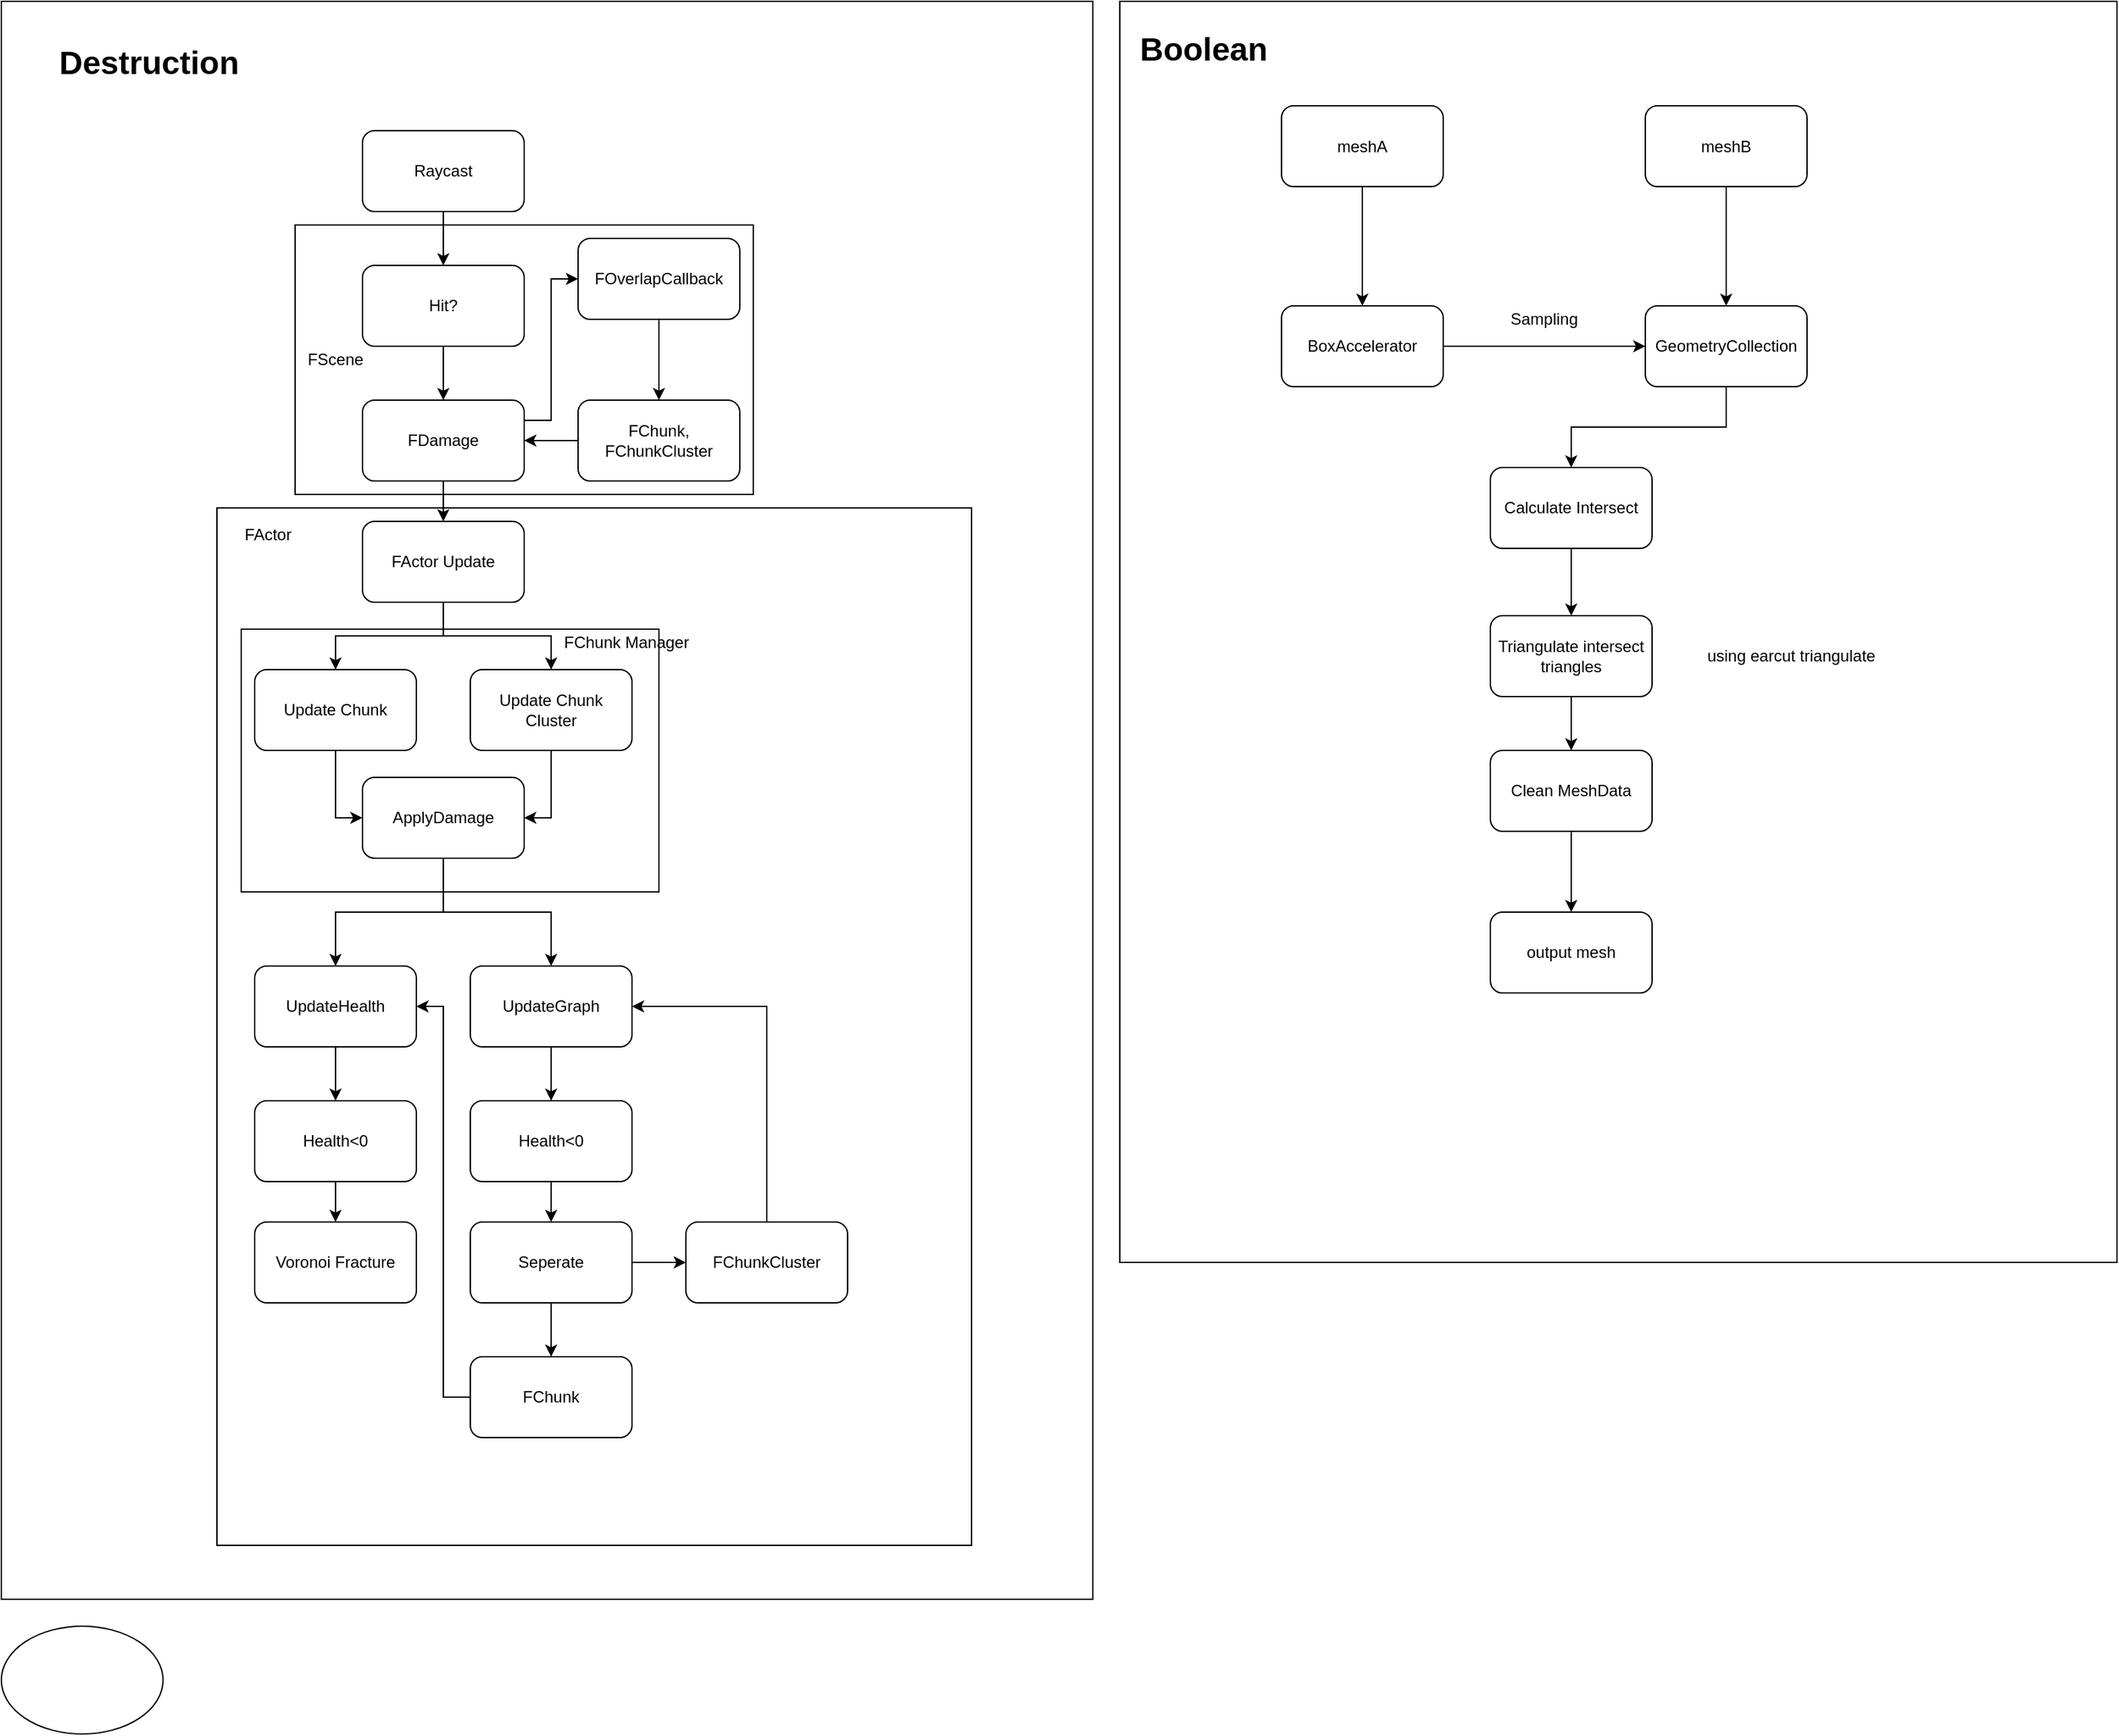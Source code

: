 <mxfile version="12.2.4" pages="1"><diagram id="JZwHK8Tq7lfej3DAs-Ah" name="Page-1"><mxGraphModel dx="1545" dy="2379" grid="1" gridSize="10" guides="1" tooltips="1" connect="1" arrows="1" fold="1" page="1" pageScale="1" pageWidth="827" pageHeight="1169" math="0" shadow="0"><root><mxCell id="0"/><mxCell id="1" parent="0"/><mxCell id="55" value="" style="rounded=0;whiteSpace=wrap;html=1;" parent="1" vertex="1"><mxGeometry x="-50" y="-46" width="810" height="1186" as="geometry"/></mxCell><mxCell id="25" value="" style="rounded=0;whiteSpace=wrap;html=1;" parent="1" vertex="1"><mxGeometry x="110" y="330" width="560" height="770" as="geometry"/></mxCell><mxCell id="26" value="" style="rounded=0;whiteSpace=wrap;html=1;" parent="1" vertex="1"><mxGeometry x="128" y="420" width="310" height="195" as="geometry"/></mxCell><object label="" id="23"><mxCell style="rounded=0;whiteSpace=wrap;html=1;" parent="1" vertex="1"><mxGeometry x="168" y="120" width="340" height="200" as="geometry"/></mxCell></object><mxCell id="4" value="" style="edgeStyle=orthogonalEdgeStyle;rounded=0;orthogonalLoop=1;jettySize=auto;html=1;" parent="1" source="2" target="3" edge="1"><mxGeometry relative="1" as="geometry"/></mxCell><mxCell id="2" value="Raycast" style="rounded=1;whiteSpace=wrap;html=1;" parent="1" vertex="1"><mxGeometry x="218" y="50" width="120" height="60" as="geometry"/></mxCell><mxCell id="6" value="" style="edgeStyle=orthogonalEdgeStyle;rounded=0;orthogonalLoop=1;jettySize=auto;html=1;" parent="1" source="3" target="5" edge="1"><mxGeometry relative="1" as="geometry"/></mxCell><mxCell id="3" value="Hit?" style="rounded=1;whiteSpace=wrap;html=1;" parent="1" vertex="1"><mxGeometry x="218" y="150" width="120" height="60" as="geometry"/></mxCell><mxCell id="10" value="" style="edgeStyle=orthogonalEdgeStyle;rounded=0;orthogonalLoop=1;jettySize=auto;html=1;entryX=0;entryY=0.5;entryDx=0;entryDy=0;exitX=1;exitY=0.25;exitDx=0;exitDy=0;" parent="1" source="5" target="7" edge="1"><mxGeometry relative="1" as="geometry"/></mxCell><mxCell id="15" value="" style="edgeStyle=orthogonalEdgeStyle;rounded=0;orthogonalLoop=1;jettySize=auto;html=1;" parent="1" source="5" target="14" edge="1"><mxGeometry relative="1" as="geometry"/></mxCell><mxCell id="5" value="FDamage" style="rounded=1;whiteSpace=wrap;html=1;" parent="1" vertex="1"><mxGeometry x="218" y="250" width="120" height="60" as="geometry"/></mxCell><mxCell id="17" value="" style="edgeStyle=orthogonalEdgeStyle;rounded=0;orthogonalLoop=1;jettySize=auto;html=1;" parent="1" source="14" target="16" edge="1"><mxGeometry relative="1" as="geometry"/></mxCell><mxCell id="19" value="" style="edgeStyle=orthogonalEdgeStyle;rounded=0;orthogonalLoop=1;jettySize=auto;html=1;" parent="1" source="14" target="18" edge="1"><mxGeometry relative="1" as="geometry"/></mxCell><mxCell id="14" value="FActor Update" style="rounded=1;whiteSpace=wrap;html=1;" parent="1" vertex="1"><mxGeometry x="218" y="340" width="120" height="60" as="geometry"/></mxCell><mxCell id="32" style="edgeStyle=orthogonalEdgeStyle;rounded=0;orthogonalLoop=1;jettySize=auto;html=1;exitX=0.5;exitY=1;exitDx=0;exitDy=0;entryX=1;entryY=0.5;entryDx=0;entryDy=0;" parent="1" source="18" target="29" edge="1"><mxGeometry relative="1" as="geometry"/></mxCell><mxCell id="18" value="Update Chunk&lt;br&gt;Cluster" style="rounded=1;whiteSpace=wrap;html=1;" parent="1" vertex="1"><mxGeometry x="298" y="450" width="120" height="60" as="geometry"/></mxCell><mxCell id="31" style="edgeStyle=orthogonalEdgeStyle;rounded=0;orthogonalLoop=1;jettySize=auto;html=1;exitX=0.5;exitY=1;exitDx=0;exitDy=0;entryX=0;entryY=0.5;entryDx=0;entryDy=0;" parent="1" source="16" target="29" edge="1"><mxGeometry relative="1" as="geometry"/></mxCell><mxCell id="16" value="Update Chunk" style="rounded=1;whiteSpace=wrap;html=1;" parent="1" vertex="1"><mxGeometry x="138" y="450" width="120" height="60" as="geometry"/></mxCell><mxCell id="12" value="" style="edgeStyle=orthogonalEdgeStyle;rounded=0;orthogonalLoop=1;jettySize=auto;html=1;" parent="1" source="7" target="11" edge="1"><mxGeometry relative="1" as="geometry"/></mxCell><mxCell id="7" value="FOverlapCallback" style="rounded=1;whiteSpace=wrap;html=1;" parent="1" vertex="1"><mxGeometry x="378" y="130" width="120" height="60" as="geometry"/></mxCell><mxCell id="13" style="edgeStyle=orthogonalEdgeStyle;rounded=0;orthogonalLoop=1;jettySize=auto;html=1;entryX=1;entryY=0.5;entryDx=0;entryDy=0;" parent="1" source="11" target="5" edge="1"><mxGeometry relative="1" as="geometry"/></mxCell><mxCell id="11" value="FChunk,&lt;br&gt;FChunkCluster" style="rounded=1;whiteSpace=wrap;html=1;" parent="1" vertex="1"><mxGeometry x="378" y="250" width="120" height="60" as="geometry"/></mxCell><mxCell id="24" value="FScene" style="text;html=1;strokeColor=none;fillColor=none;align=center;verticalAlign=middle;whiteSpace=wrap;rounded=0;" parent="1" vertex="1"><mxGeometry x="178" y="210" width="40" height="20" as="geometry"/></mxCell><mxCell id="27" value="FChunk Manager" style="text;html=1;strokeColor=none;fillColor=none;align=center;verticalAlign=middle;whiteSpace=wrap;rounded=0;" parent="1" vertex="1"><mxGeometry x="358" y="420" width="112" height="20" as="geometry"/></mxCell><mxCell id="28" value="FActor" style="text;html=1;strokeColor=none;fillColor=none;align=center;verticalAlign=middle;whiteSpace=wrap;rounded=0;" parent="1" vertex="1"><mxGeometry x="128" y="340" width="40" height="20" as="geometry"/></mxCell><mxCell id="36" style="edgeStyle=orthogonalEdgeStyle;rounded=0;orthogonalLoop=1;jettySize=auto;html=1;exitX=0.5;exitY=1;exitDx=0;exitDy=0;" parent="1" source="29" target="35" edge="1"><mxGeometry relative="1" as="geometry"/></mxCell><mxCell id="38" style="edgeStyle=orthogonalEdgeStyle;rounded=0;orthogonalLoop=1;jettySize=auto;html=1;exitX=0.5;exitY=1;exitDx=0;exitDy=0;" parent="1" source="29" target="37" edge="1"><mxGeometry relative="1" as="geometry"/></mxCell><mxCell id="29" value="ApplyDamage" style="rounded=1;whiteSpace=wrap;html=1;" parent="1" vertex="1"><mxGeometry x="218" y="530" width="120" height="60" as="geometry"/></mxCell><mxCell id="40" style="edgeStyle=orthogonalEdgeStyle;rounded=0;orthogonalLoop=1;jettySize=auto;html=1;exitX=0.5;exitY=1;exitDx=0;exitDy=0;" parent="1" source="35" target="39" edge="1"><mxGeometry relative="1" as="geometry"/></mxCell><mxCell id="35" value="UpdateHealth" style="rounded=1;whiteSpace=wrap;html=1;" parent="1" vertex="1"><mxGeometry x="138" y="670" width="120" height="60" as="geometry"/></mxCell><mxCell id="44" value="" style="edgeStyle=orthogonalEdgeStyle;rounded=0;orthogonalLoop=1;jettySize=auto;html=1;" parent="1" source="37" target="43" edge="1"><mxGeometry relative="1" as="geometry"/></mxCell><mxCell id="37" value="UpdateGraph" style="rounded=1;whiteSpace=wrap;html=1;" parent="1" vertex="1"><mxGeometry x="298" y="670" width="120" height="60" as="geometry"/></mxCell><mxCell id="46" value="" style="edgeStyle=orthogonalEdgeStyle;rounded=0;orthogonalLoop=1;jettySize=auto;html=1;" parent="1" source="43" target="45" edge="1"><mxGeometry relative="1" as="geometry"/></mxCell><mxCell id="43" value="Health&amp;lt;0" style="rounded=1;whiteSpace=wrap;html=1;" parent="1" vertex="1"><mxGeometry x="298" y="770" width="120" height="60" as="geometry"/></mxCell><mxCell id="47" style="edgeStyle=orthogonalEdgeStyle;rounded=0;orthogonalLoop=1;jettySize=auto;html=1;exitX=0;exitY=0.5;exitDx=0;exitDy=0;entryX=1;entryY=0.5;entryDx=0;entryDy=0;" parent="1" source="48" target="35" edge="1"><mxGeometry relative="1" as="geometry"/></mxCell><mxCell id="49" value="" style="edgeStyle=orthogonalEdgeStyle;rounded=0;orthogonalLoop=1;jettySize=auto;html=1;" parent="1" source="45" target="48" edge="1"><mxGeometry relative="1" as="geometry"/></mxCell><mxCell id="51" value="" style="edgeStyle=orthogonalEdgeStyle;rounded=0;orthogonalLoop=1;jettySize=auto;html=1;" parent="1" source="45" target="50" edge="1"><mxGeometry relative="1" as="geometry"/></mxCell><mxCell id="45" value="Seperate" style="rounded=1;whiteSpace=wrap;html=1;" parent="1" vertex="1"><mxGeometry x="298" y="860" width="120" height="60" as="geometry"/></mxCell><mxCell id="52" style="edgeStyle=orthogonalEdgeStyle;rounded=0;orthogonalLoop=1;jettySize=auto;html=1;entryX=1;entryY=0.5;entryDx=0;entryDy=0;exitX=0.5;exitY=0;exitDx=0;exitDy=0;" parent="1" source="50" target="37" edge="1"><mxGeometry relative="1" as="geometry"/></mxCell><mxCell id="50" value="FChunkCluster" style="rounded=1;whiteSpace=wrap;html=1;" parent="1" vertex="1"><mxGeometry x="458" y="860" width="120" height="60" as="geometry"/></mxCell><mxCell id="48" value="FChunk" style="rounded=1;whiteSpace=wrap;html=1;" parent="1" vertex="1"><mxGeometry x="298" y="960" width="120" height="60" as="geometry"/></mxCell><mxCell id="42" value="" style="edgeStyle=orthogonalEdgeStyle;rounded=0;orthogonalLoop=1;jettySize=auto;html=1;" parent="1" source="39" target="41" edge="1"><mxGeometry relative="1" as="geometry"/></mxCell><mxCell id="39" value="Health&amp;lt;0" style="rounded=1;whiteSpace=wrap;html=1;" parent="1" vertex="1"><mxGeometry x="138" y="770" width="120" height="60" as="geometry"/></mxCell><mxCell id="41" value="Voronoi Fracture" style="rounded=1;whiteSpace=wrap;html=1;" parent="1" vertex="1"><mxGeometry x="138" y="860" width="120" height="60" as="geometry"/></mxCell><mxCell id="54" value="&lt;h1&gt;Destruction&lt;/h1&gt;" style="text;html=1;strokeColor=none;fillColor=none;spacing=5;spacingTop=-20;whiteSpace=wrap;overflow=hidden;rounded=0;" parent="1" vertex="1"><mxGeometry x="-12" y="-20" width="190" height="120" as="geometry"/></mxCell><mxCell id="56" value="&lt;span style=&quot;color: rgba(0 , 0 , 0 , 0) ; font-family: monospace ; font-size: 0px&quot;&gt;%3CmxGraphModel%3E%3Croot%3E%3CmxCell%20id%3D%220%22%2F%3E%3CmxCell%20id%3D%221%22%20parent%3D%220%22%2F%3E%3CmxCell%20id%3D%222%22%20value%3D%22meshA%22%20style%3D%22rounded%3D1%3BwhiteSpace%3Dwrap%3Bhtml%3D1%3B%22%20vertex%3D%221%22%20parent%3D%221%22%3E%3CmxGeometry%20x%3D%22900%22%20y%3D%2231.5%22%20width%3D%22120%22%20height%3D%2260%22%20as%3D%22geometry%22%2F%3E%3C%2FmxCell%3E%3C%2Froot%3E%3C%2FmxGraphModel%3E&lt;/span&gt;" style="rounded=0;whiteSpace=wrap;html=1;" parent="1" vertex="1"><mxGeometry x="780" y="-46" width="740" height="936" as="geometry"/></mxCell><mxCell id="57" value="&lt;h1&gt;Boolean&lt;/h1&gt;" style="text;html=1;strokeColor=none;fillColor=none;spacing=5;spacingTop=-20;whiteSpace=wrap;overflow=hidden;rounded=0;" parent="1" vertex="1"><mxGeometry x="790" y="-30" width="190" height="120" as="geometry"/></mxCell><mxCell id="62" style="edgeStyle=orthogonalEdgeStyle;rounded=0;orthogonalLoop=1;jettySize=auto;html=1;exitX=0.5;exitY=1;exitDx=0;exitDy=0;entryX=0.5;entryY=0;entryDx=0;entryDy=0;" parent="1" source="58" target="61" edge="1"><mxGeometry relative="1" as="geometry"/></mxCell><mxCell id="58" value="meshA" style="rounded=1;whiteSpace=wrap;html=1;" parent="1" vertex="1"><mxGeometry x="900" y="31.5" width="120" height="60" as="geometry"/></mxCell><mxCell id="64" style="edgeStyle=orthogonalEdgeStyle;rounded=0;orthogonalLoop=1;jettySize=auto;html=1;" parent="1" source="60" target="63" edge="1"><mxGeometry relative="1" as="geometry"/></mxCell><mxCell id="60" value="meshB" style="rounded=1;whiteSpace=wrap;html=1;" parent="1" vertex="1"><mxGeometry x="1170" y="31.5" width="120" height="60" as="geometry"/></mxCell><mxCell id="65" style="edgeStyle=orthogonalEdgeStyle;rounded=0;orthogonalLoop=1;jettySize=auto;html=1;" parent="1" source="61" target="63" edge="1"><mxGeometry relative="1" as="geometry"/></mxCell><mxCell id="61" value="BoxAccelerator" style="rounded=1;whiteSpace=wrap;html=1;" parent="1" vertex="1"><mxGeometry x="900" y="180" width="120" height="60" as="geometry"/></mxCell><mxCell id="68" style="edgeStyle=orthogonalEdgeStyle;rounded=0;orthogonalLoop=1;jettySize=auto;html=1;" parent="1" source="63" target="67" edge="1"><mxGeometry relative="1" as="geometry"/></mxCell><mxCell id="63" value="GeometryCollection" style="rounded=1;whiteSpace=wrap;html=1;" parent="1" vertex="1"><mxGeometry x="1170" y="180" width="120" height="60" as="geometry"/></mxCell><mxCell id="66" value="Sampling" style="text;html=1;strokeColor=none;fillColor=none;align=center;verticalAlign=middle;whiteSpace=wrap;rounded=0;" parent="1" vertex="1"><mxGeometry x="1075" y="180" width="40" height="20" as="geometry"/></mxCell><mxCell id="70" style="edgeStyle=orthogonalEdgeStyle;rounded=0;orthogonalLoop=1;jettySize=auto;html=1;" parent="1" source="67" target="69" edge="1"><mxGeometry relative="1" as="geometry"/></mxCell><mxCell id="67" value="Calculate Intersect" style="rounded=1;whiteSpace=wrap;html=1;" parent="1" vertex="1"><mxGeometry x="1055" y="300" width="120" height="60" as="geometry"/></mxCell><mxCell id="72" style="edgeStyle=orthogonalEdgeStyle;rounded=0;orthogonalLoop=1;jettySize=auto;html=1;" parent="1" source="69" target="71" edge="1"><mxGeometry relative="1" as="geometry"/></mxCell><mxCell id="69" value="Triangulate intersect triangles" style="rounded=1;whiteSpace=wrap;html=1;" parent="1" vertex="1"><mxGeometry x="1055" y="410" width="120" height="60" as="geometry"/></mxCell><mxCell id="76" value="" style="edgeStyle=orthogonalEdgeStyle;rounded=0;orthogonalLoop=1;jettySize=auto;html=1;" parent="1" source="71" target="74" edge="1"><mxGeometry relative="1" as="geometry"/></mxCell><mxCell id="71" value="Clean MeshData" style="rounded=1;whiteSpace=wrap;html=1;" parent="1" vertex="1"><mxGeometry x="1055" y="510" width="120" height="60" as="geometry"/></mxCell><mxCell id="74" value="output mesh" style="rounded=1;whiteSpace=wrap;html=1;" parent="1" vertex="1"><mxGeometry x="1055" y="630" width="120" height="60" as="geometry"/></mxCell><mxCell id="78" value="using earcut triangulate&amp;nbsp;" style="text;html=1;strokeColor=none;fillColor=none;align=center;verticalAlign=middle;whiteSpace=wrap;rounded=0;" parent="1" vertex="1"><mxGeometry x="1210" y="405" width="140" height="70" as="geometry"/></mxCell><mxCell id="79" value="" style="ellipse;whiteSpace=wrap;html=1;" vertex="1" parent="1"><mxGeometry x="-50" y="1160" width="120" height="80" as="geometry"/></mxCell></root></mxGraphModel></diagram></mxfile>